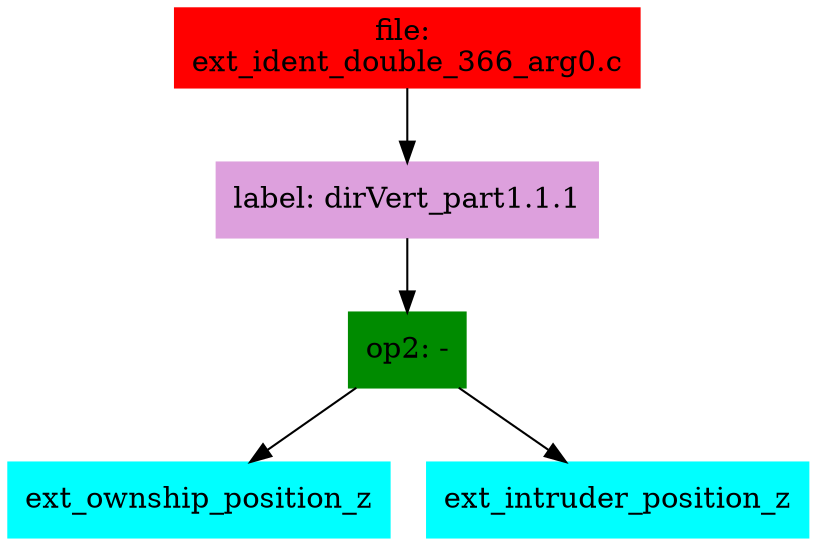 digraph G {
node [shape=box]

0 [label="file: 
ext_ident_double_366_arg0.c",color=red, style=filled]
1 [label="label: dirVert_part1.1.1",color=plum, style=filled]
0 -> 1
2 [label="op2: -",color=green4, style=filled]
1 -> 2
3 [label="ext_ownship_position_z",color=cyan1, style=filled]
2 -> 3
4 [label="ext_intruder_position_z",color=cyan1, style=filled]
2 -> 4


}

